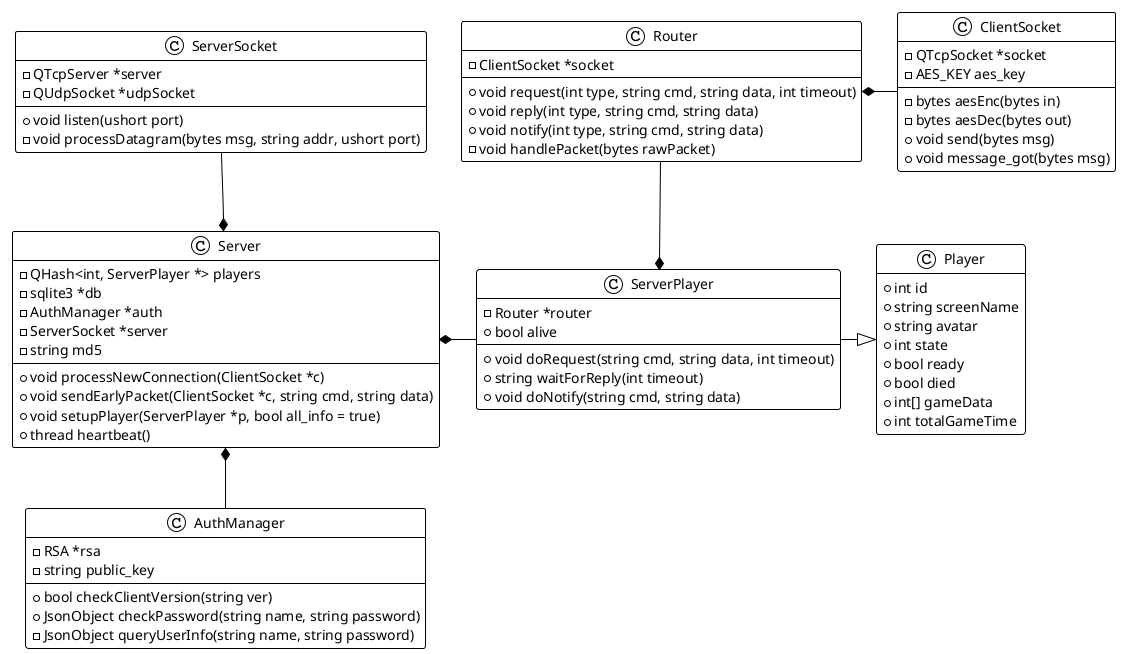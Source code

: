 @startuml
!theme plain
hide empty methods
class ServerSocket {
  -QTcpServer *server
  -QUdpSocket *udpSocket
  +void listen(ushort port)
  -void processDatagram(bytes msg, string addr, ushort port)
}
class AuthManager {
  -RSA *rsa
  -string public_key
  +bool checkClientVersion(string ver)
  +JsonObject checkPassword(string name, string password)
  -JsonObject queryUserInfo(string name, string password)
}
class Server {
  -QHash<int, ServerPlayer *> players
  -sqlite3 *db
  -AuthManager *auth
  -ServerSocket *server
  -string md5
  +void processNewConnection(ClientSocket *c)
  +void sendEarlyPacket(ClientSocket *c, string cmd, string data)
  +void setupPlayer(ServerPlayer *p, bool all_info = true)
  +thread heartbeat()
}
class Player {
  +int id
  +string screenName
  +string avatar
  +int state
  +bool ready
  +bool died
  +int[] gameData
  +int totalGameTime
}
class ServerPlayer {
  -Router *router
  +bool alive
  +void doRequest(string cmd, string data, int timeout)
  +string waitForReply(int timeout)
  +void doNotify(string cmd, string data)
}
class Router {
  -ClientSocket *socket
  +void request(int type, string cmd, string data, int timeout)
  +void reply(int type, string cmd, string data)
  +void notify(int type, string cmd, string data)
  -void handlePacket(bytes rawPacket)
}
class ClientSocket {
  -QTcpSocket *socket
  -AES_KEY aes_key
  -bytes aesEnc(bytes in)
  -bytes aesDec(bytes out)
  +void send(bytes msg)
  +void message_got(bytes msg)
}

'  图中标出的public成员均为private成员及其getter/setter
ServerPlayer -r-|> Player
ServerPlayer -l-* Server
ServerSocket -d-* Server
AuthManager -u-* Server
Router -d-* ServerPlayer
ClientSocket -l-* Router

@enduml
